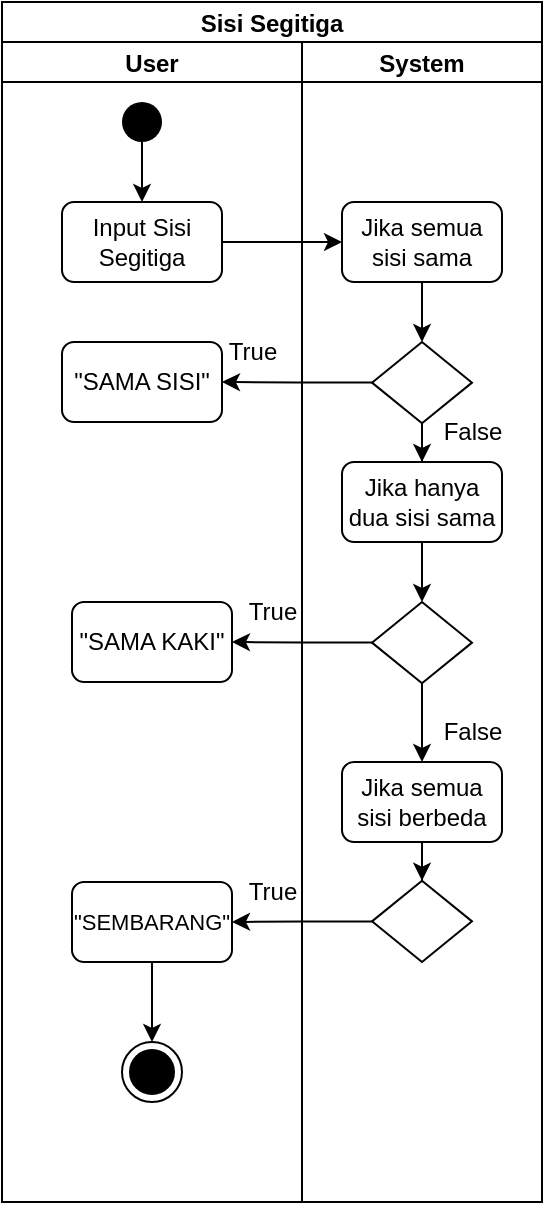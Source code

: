 <mxfile version="20.3.3" type="github">
  <diagram id="C5RBs43oDa-KdzZeNtuy" name="Page-1">
    <mxGraphModel dx="981" dy="526" grid="1" gridSize="10" guides="1" tooltips="1" connect="1" arrows="1" fold="1" page="1" pageScale="1" pageWidth="827" pageHeight="1169" math="0" shadow="0">
      <root>
        <mxCell id="WIyWlLk6GJQsqaUBKTNV-0" />
        <mxCell id="WIyWlLk6GJQsqaUBKTNV-1" parent="WIyWlLk6GJQsqaUBKTNV-0" />
        <mxCell id="WIjZtcRBhO88LUeNK3sN-0" value="Sisi Segitiga" style="swimlane;childLayout=stackLayout;resizeParent=1;resizeParentMax=0;startSize=20;" vertex="1" parent="WIyWlLk6GJQsqaUBKTNV-1">
          <mxGeometry x="320" y="40" width="270" height="600" as="geometry">
            <mxRectangle x="180" y="40" width="70" height="30" as="alternateBounds" />
          </mxGeometry>
        </mxCell>
        <mxCell id="WIjZtcRBhO88LUeNK3sN-1" value="User" style="swimlane;startSize=20;" vertex="1" parent="WIjZtcRBhO88LUeNK3sN-0">
          <mxGeometry y="20" width="150" height="580" as="geometry">
            <mxRectangle y="20" width="40" height="460" as="alternateBounds" />
          </mxGeometry>
        </mxCell>
        <mxCell id="WIjZtcRBhO88LUeNK3sN-19" style="edgeStyle=orthogonalEdgeStyle;rounded=0;orthogonalLoop=1;jettySize=auto;html=1;entryX=0.5;entryY=0;entryDx=0;entryDy=0;" edge="1" parent="WIjZtcRBhO88LUeNK3sN-1" source="WIjZtcRBhO88LUeNK3sN-4" target="WIjZtcRBhO88LUeNK3sN-9">
          <mxGeometry relative="1" as="geometry" />
        </mxCell>
        <mxCell id="WIjZtcRBhO88LUeNK3sN-4" value="" style="ellipse;fillColor=#000000;strokeColor=none;" vertex="1" parent="WIjZtcRBhO88LUeNK3sN-1">
          <mxGeometry x="60" y="30" width="20" height="20" as="geometry" />
        </mxCell>
        <mxCell id="WIjZtcRBhO88LUeNK3sN-9" value="Input Sisi Segitiga" style="rounded=1;whiteSpace=wrap;html=1;" vertex="1" parent="WIjZtcRBhO88LUeNK3sN-1">
          <mxGeometry x="30" y="80" width="80" height="40" as="geometry" />
        </mxCell>
        <mxCell id="WIjZtcRBhO88LUeNK3sN-13" value="&quot;SAMA SISI&quot;" style="rounded=1;whiteSpace=wrap;html=1;" vertex="1" parent="WIjZtcRBhO88LUeNK3sN-1">
          <mxGeometry x="30" y="150" width="80" height="40" as="geometry" />
        </mxCell>
        <mxCell id="WIjZtcRBhO88LUeNK3sN-15" value="True" style="text;html=1;align=center;verticalAlign=middle;resizable=0;points=[];autosize=1;strokeColor=none;fillColor=none;" vertex="1" parent="WIjZtcRBhO88LUeNK3sN-1">
          <mxGeometry x="100" y="140" width="50" height="30" as="geometry" />
        </mxCell>
        <mxCell id="WIjZtcRBhO88LUeNK3sN-24" value="&quot;SAMA KAKI&quot;" style="rounded=1;whiteSpace=wrap;html=1;" vertex="1" parent="WIjZtcRBhO88LUeNK3sN-1">
          <mxGeometry x="35" y="280" width="80" height="40" as="geometry" />
        </mxCell>
        <mxCell id="WIjZtcRBhO88LUeNK3sN-27" value="True" style="text;html=1;align=center;verticalAlign=middle;resizable=0;points=[];autosize=1;strokeColor=none;fillColor=none;" vertex="1" parent="WIjZtcRBhO88LUeNK3sN-1">
          <mxGeometry x="110" y="270" width="50" height="30" as="geometry" />
        </mxCell>
        <mxCell id="WIjZtcRBhO88LUeNK3sN-32" value="&lt;font style=&quot;font-size: 11px;&quot;&gt;&quot;SEMBARANG&quot;&lt;/font&gt;" style="rounded=1;whiteSpace=wrap;html=1;" vertex="1" parent="WIjZtcRBhO88LUeNK3sN-1">
          <mxGeometry x="35" y="420" width="80" height="40" as="geometry" />
        </mxCell>
        <mxCell id="WIjZtcRBhO88LUeNK3sN-57" value="True" style="text;html=1;align=center;verticalAlign=middle;resizable=0;points=[];autosize=1;strokeColor=none;fillColor=none;" vertex="1" parent="WIjZtcRBhO88LUeNK3sN-1">
          <mxGeometry x="110" y="410" width="50" height="30" as="geometry" />
        </mxCell>
        <mxCell id="WIjZtcRBhO88LUeNK3sN-69" value="" style="ellipse;html=1;shape=endState;fillColor=strokeColor;fontSize=11;" vertex="1" parent="WIjZtcRBhO88LUeNK3sN-1">
          <mxGeometry x="60" y="500" width="30" height="30" as="geometry" />
        </mxCell>
        <mxCell id="WIjZtcRBhO88LUeNK3sN-2" value="System" style="swimlane;startSize=20;" vertex="1" parent="WIjZtcRBhO88LUeNK3sN-0">
          <mxGeometry x="150" y="20" width="120" height="580" as="geometry" />
        </mxCell>
        <mxCell id="WIjZtcRBhO88LUeNK3sN-44" style="edgeStyle=orthogonalEdgeStyle;rounded=0;orthogonalLoop=1;jettySize=auto;html=1;entryX=0.5;entryY=0;entryDx=0;entryDy=0;fontSize=11;" edge="1" parent="WIjZtcRBhO88LUeNK3sN-2" source="WIjZtcRBhO88LUeNK3sN-10" target="WIjZtcRBhO88LUeNK3sN-43">
          <mxGeometry relative="1" as="geometry" />
        </mxCell>
        <mxCell id="WIjZtcRBhO88LUeNK3sN-10" value="" style="rhombus;whiteSpace=wrap;html=1;" vertex="1" parent="WIjZtcRBhO88LUeNK3sN-2">
          <mxGeometry x="35" y="150" width="50" height="40.63" as="geometry" />
        </mxCell>
        <mxCell id="WIjZtcRBhO88LUeNK3sN-40" style="edgeStyle=orthogonalEdgeStyle;rounded=0;orthogonalLoop=1;jettySize=auto;html=1;entryX=0.5;entryY=0;entryDx=0;entryDy=0;fontSize=11;" edge="1" parent="WIjZtcRBhO88LUeNK3sN-2" source="WIjZtcRBhO88LUeNK3sN-35" target="WIjZtcRBhO88LUeNK3sN-10">
          <mxGeometry relative="1" as="geometry" />
        </mxCell>
        <mxCell id="WIjZtcRBhO88LUeNK3sN-35" value="Jika semua sisi sama" style="rounded=1;whiteSpace=wrap;html=1;" vertex="1" parent="WIjZtcRBhO88LUeNK3sN-2">
          <mxGeometry x="20" y="80" width="80" height="40" as="geometry" />
        </mxCell>
        <mxCell id="WIjZtcRBhO88LUeNK3sN-51" style="edgeStyle=orthogonalEdgeStyle;rounded=0;orthogonalLoop=1;jettySize=auto;html=1;entryX=0.5;entryY=0;entryDx=0;entryDy=0;fontSize=11;" edge="1" parent="WIjZtcRBhO88LUeNK3sN-2" source="WIjZtcRBhO88LUeNK3sN-43" target="WIjZtcRBhO88LUeNK3sN-48">
          <mxGeometry relative="1" as="geometry" />
        </mxCell>
        <mxCell id="WIjZtcRBhO88LUeNK3sN-43" value="Jika hanya dua sisi sama" style="rounded=1;whiteSpace=wrap;html=1;" vertex="1" parent="WIjZtcRBhO88LUeNK3sN-2">
          <mxGeometry x="20" y="210" width="80" height="40" as="geometry" />
        </mxCell>
        <mxCell id="WIjZtcRBhO88LUeNK3sN-45" value="False" style="text;html=1;align=center;verticalAlign=middle;resizable=0;points=[];autosize=1;strokeColor=none;fillColor=none;" vertex="1" parent="WIjZtcRBhO88LUeNK3sN-2">
          <mxGeometry x="60" y="180" width="50" height="30" as="geometry" />
        </mxCell>
        <mxCell id="WIjZtcRBhO88LUeNK3sN-55" style="edgeStyle=orthogonalEdgeStyle;rounded=0;orthogonalLoop=1;jettySize=auto;html=1;entryX=0.5;entryY=0;entryDx=0;entryDy=0;fontSize=11;" edge="1" parent="WIjZtcRBhO88LUeNK3sN-2" source="WIjZtcRBhO88LUeNK3sN-48" target="WIjZtcRBhO88LUeNK3sN-53">
          <mxGeometry relative="1" as="geometry" />
        </mxCell>
        <mxCell id="WIjZtcRBhO88LUeNK3sN-48" value="" style="rhombus;whiteSpace=wrap;html=1;" vertex="1" parent="WIjZtcRBhO88LUeNK3sN-2">
          <mxGeometry x="35" y="280" width="50" height="40.63" as="geometry" />
        </mxCell>
        <mxCell id="WIjZtcRBhO88LUeNK3sN-49" value="False" style="text;html=1;align=center;verticalAlign=middle;resizable=0;points=[];autosize=1;strokeColor=none;fillColor=none;" vertex="1" parent="WIjZtcRBhO88LUeNK3sN-2">
          <mxGeometry x="60" y="330" width="50" height="30" as="geometry" />
        </mxCell>
        <mxCell id="WIjZtcRBhO88LUeNK3sN-62" style="edgeStyle=orthogonalEdgeStyle;rounded=0;orthogonalLoop=1;jettySize=auto;html=1;entryX=0.5;entryY=0;entryDx=0;entryDy=0;fontSize=11;" edge="1" parent="WIjZtcRBhO88LUeNK3sN-2" source="WIjZtcRBhO88LUeNK3sN-53" target="WIjZtcRBhO88LUeNK3sN-61">
          <mxGeometry relative="1" as="geometry" />
        </mxCell>
        <mxCell id="WIjZtcRBhO88LUeNK3sN-53" value="Jika semua sisi berbeda" style="rounded=1;whiteSpace=wrap;html=1;" vertex="1" parent="WIjZtcRBhO88LUeNK3sN-2">
          <mxGeometry x="20" y="360" width="80" height="40" as="geometry" />
        </mxCell>
        <mxCell id="WIjZtcRBhO88LUeNK3sN-61" value="" style="rhombus;whiteSpace=wrap;html=1;" vertex="1" parent="WIjZtcRBhO88LUeNK3sN-2">
          <mxGeometry x="35" y="419.37" width="50" height="40.63" as="geometry" />
        </mxCell>
        <mxCell id="WIjZtcRBhO88LUeNK3sN-36" style="edgeStyle=orthogonalEdgeStyle;rounded=0;orthogonalLoop=1;jettySize=auto;html=1;entryX=0;entryY=0.5;entryDx=0;entryDy=0;fontSize=11;" edge="1" parent="WIjZtcRBhO88LUeNK3sN-0" source="WIjZtcRBhO88LUeNK3sN-9" target="WIjZtcRBhO88LUeNK3sN-35">
          <mxGeometry relative="1" as="geometry" />
        </mxCell>
        <mxCell id="WIjZtcRBhO88LUeNK3sN-41" style="edgeStyle=orthogonalEdgeStyle;rounded=0;orthogonalLoop=1;jettySize=auto;html=1;entryX=1;entryY=0.5;entryDx=0;entryDy=0;fontSize=11;" edge="1" parent="WIjZtcRBhO88LUeNK3sN-0" source="WIjZtcRBhO88LUeNK3sN-10" target="WIjZtcRBhO88LUeNK3sN-13">
          <mxGeometry relative="1" as="geometry" />
        </mxCell>
        <mxCell id="WIjZtcRBhO88LUeNK3sN-58" style="edgeStyle=orthogonalEdgeStyle;rounded=0;orthogonalLoop=1;jettySize=auto;html=1;entryX=1;entryY=0.5;entryDx=0;entryDy=0;fontSize=11;" edge="1" parent="WIjZtcRBhO88LUeNK3sN-0" source="WIjZtcRBhO88LUeNK3sN-48" target="WIjZtcRBhO88LUeNK3sN-24">
          <mxGeometry relative="1" as="geometry" />
        </mxCell>
        <mxCell id="WIjZtcRBhO88LUeNK3sN-63" style="edgeStyle=orthogonalEdgeStyle;rounded=0;orthogonalLoop=1;jettySize=auto;html=1;entryX=1;entryY=0.5;entryDx=0;entryDy=0;fontSize=11;" edge="1" parent="WIjZtcRBhO88LUeNK3sN-0" source="WIjZtcRBhO88LUeNK3sN-61" target="WIjZtcRBhO88LUeNK3sN-32">
          <mxGeometry relative="1" as="geometry" />
        </mxCell>
        <mxCell id="WIjZtcRBhO88LUeNK3sN-68" style="edgeStyle=orthogonalEdgeStyle;rounded=0;orthogonalLoop=1;jettySize=auto;html=1;fontSize=11;" edge="1" parent="WIyWlLk6GJQsqaUBKTNV-1" source="WIjZtcRBhO88LUeNK3sN-32">
          <mxGeometry relative="1" as="geometry">
            <mxPoint x="395" y="560" as="targetPoint" />
          </mxGeometry>
        </mxCell>
      </root>
    </mxGraphModel>
  </diagram>
</mxfile>
